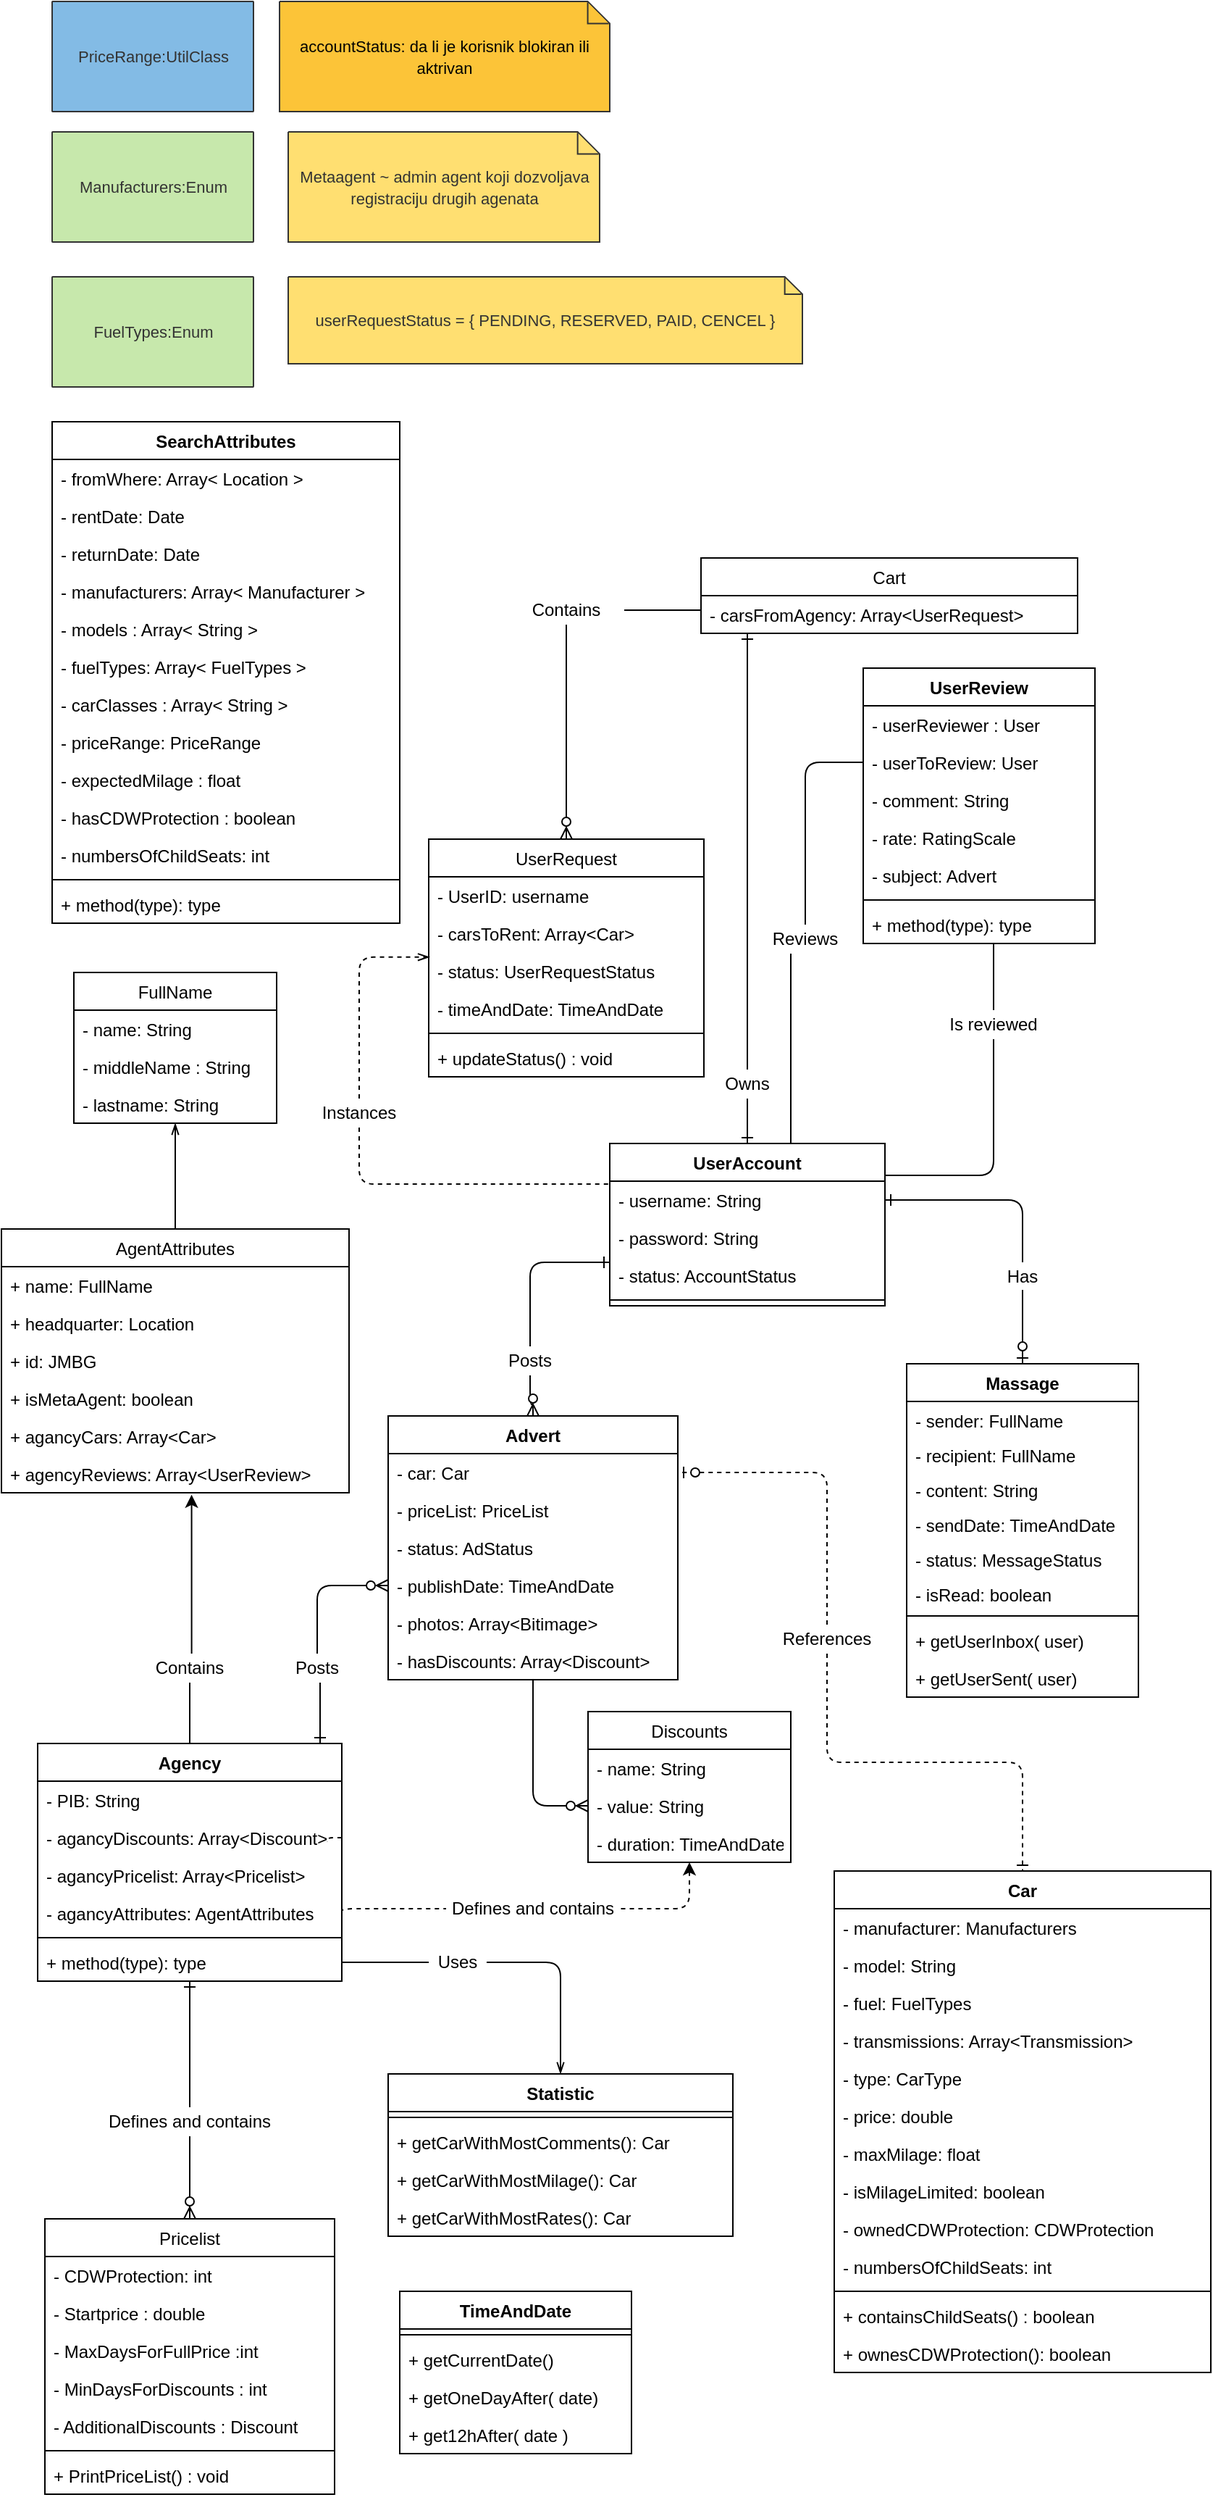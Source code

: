 <mxfile version="13.1.1" type="github">
  <diagram name="Agent - monolith" id="Agent_-_monolith">
    <mxGraphModel dx="1483" dy="783" grid="1" gridSize="10" guides="1" tooltips="1" connect="1" arrows="1" fold="1" page="1" pageScale="1" pageWidth="827" pageHeight="1169" math="0" shadow="0">
      <root>
        <mxCell id="0" />
        <mxCell id="1" parent="0" />
        <mxCell id="hZ7H1HI3UuH6J-5RxqU9-328" style="edgeStyle=orthogonalEdgeStyle;orthogonalLoop=1;jettySize=auto;html=1;endArrow=none;endFill=0;rounded=1;startArrow=ERzeroToMany;startFill=1;" edge="1" parent="1" source="hZ7H1HI3UuH6J-5RxqU9-256" target="hZ7H1HI3UuH6J-5RxqU9-343">
          <mxGeometry relative="1" as="geometry">
            <mxPoint x="970" y="947" as="targetPoint" />
          </mxGeometry>
        </mxCell>
        <mxCell id="hZ7H1HI3UuH6J-5RxqU9-336" style="edgeStyle=orthogonalEdgeStyle;rounded=1;orthogonalLoop=1;jettySize=auto;html=1;startArrow=none;startFill=0;endArrow=ERone;endFill=0;exitX=0.5;exitY=0;exitDx=0;exitDy=0;" edge="1" parent="1" source="hZ7H1HI3UuH6J-5RxqU9-345" target="hZ7H1HI3UuH6J-5RxqU9-275">
          <mxGeometry relative="1" as="geometry">
            <Array as="points">
              <mxPoint x="880" y="810" />
              <mxPoint x="880" y="810" />
            </Array>
          </mxGeometry>
        </mxCell>
        <mxCell id="hZ7H1HI3UuH6J-5RxqU9-256" value="UserRequest" style="swimlane;fontStyle=0;childLayout=stackLayout;horizontal=1;startSize=26;fillColor=none;horizontalStack=0;resizeParent=1;resizeParentMax=0;resizeLast=0;collapsible=1;marginBottom=0;" vertex="1" parent="1">
          <mxGeometry x="660" y="858" width="190" height="164" as="geometry" />
        </mxCell>
        <mxCell id="hZ7H1HI3UuH6J-5RxqU9-257" value="- UserID: username" style="text;strokeColor=none;fillColor=none;align=left;verticalAlign=top;spacingLeft=4;spacingRight=4;overflow=hidden;rotatable=0;points=[[0,0.5],[1,0.5]];portConstraint=eastwest;" vertex="1" parent="hZ7H1HI3UuH6J-5RxqU9-256">
          <mxGeometry y="26" width="190" height="26" as="geometry" />
        </mxCell>
        <mxCell id="hZ7H1HI3UuH6J-5RxqU9-258" value="- carsToRent: Array&lt;Car&gt;" style="text;strokeColor=none;fillColor=none;align=left;verticalAlign=top;spacingLeft=4;spacingRight=4;overflow=hidden;rotatable=0;points=[[0,0.5],[1,0.5]];portConstraint=eastwest;" vertex="1" parent="hZ7H1HI3UuH6J-5RxqU9-256">
          <mxGeometry y="52" width="190" height="26" as="geometry" />
        </mxCell>
        <mxCell id="hZ7H1HI3UuH6J-5RxqU9-259" value="- status: UserRequestStatus" style="text;strokeColor=none;fillColor=none;align=left;verticalAlign=top;spacingLeft=4;spacingRight=4;overflow=hidden;rotatable=0;points=[[0,0.5],[1,0.5]];portConstraint=eastwest;" vertex="1" parent="hZ7H1HI3UuH6J-5RxqU9-256">
          <mxGeometry y="78" width="190" height="26" as="geometry" />
        </mxCell>
        <mxCell id="hZ7H1HI3UuH6J-5RxqU9-262" value="- timeAndDate: TimeAndDate" style="text;strokeColor=none;fillColor=none;align=left;verticalAlign=top;spacingLeft=4;spacingRight=4;overflow=hidden;rotatable=0;points=[[0,0.5],[1,0.5]];portConstraint=eastwest;" vertex="1" parent="hZ7H1HI3UuH6J-5RxqU9-256">
          <mxGeometry y="104" width="190" height="26" as="geometry" />
        </mxCell>
        <mxCell id="hZ7H1HI3UuH6J-5RxqU9-261" value="" style="line;strokeWidth=1;fillColor=none;align=left;verticalAlign=middle;spacingTop=-1;spacingLeft=3;spacingRight=3;rotatable=0;labelPosition=right;points=[];portConstraint=eastwest;" vertex="1" parent="hZ7H1HI3UuH6J-5RxqU9-256">
          <mxGeometry y="130" width="190" height="8" as="geometry" />
        </mxCell>
        <mxCell id="hZ7H1HI3UuH6J-5RxqU9-263" value="+ updateStatus() : void" style="text;strokeColor=none;fillColor=none;align=left;verticalAlign=top;spacingLeft=4;spacingRight=4;overflow=hidden;rotatable=0;points=[[0,0.5],[1,0.5]];portConstraint=eastwest;" vertex="1" parent="hZ7H1HI3UuH6J-5RxqU9-256">
          <mxGeometry y="138" width="190" height="26" as="geometry" />
        </mxCell>
        <mxCell id="hZ7H1HI3UuH6J-5RxqU9-348" style="edgeStyle=orthogonalEdgeStyle;rounded=1;orthogonalLoop=1;jettySize=auto;html=1;startArrow=none;startFill=0;endArrow=ERone;endFill=0;exitX=0.5;exitY=0;exitDx=0;exitDy=0;" edge="1" parent="1" source="hZ7H1HI3UuH6J-5RxqU9-347" target="hZ7H1HI3UuH6J-5RxqU9-250">
          <mxGeometry relative="1" as="geometry">
            <Array as="points">
              <mxPoint x="730" y="1150" />
            </Array>
          </mxGeometry>
        </mxCell>
        <mxCell id="hZ7H1HI3UuH6J-5RxqU9-274" value="Cart" style="swimlane;fontStyle=0;childLayout=stackLayout;horizontal=1;startSize=26;fillColor=none;horizontalStack=0;resizeParent=1;resizeParentMax=0;resizeLast=0;collapsible=1;marginBottom=0;" vertex="1" parent="1">
          <mxGeometry x="848" y="664" width="260" height="52" as="geometry" />
        </mxCell>
        <mxCell id="hZ7H1HI3UuH6J-5RxqU9-275" value="- carsFromAgency: Array&lt;UserRequest&gt;" style="text;strokeColor=none;fillColor=none;align=left;verticalAlign=top;spacingLeft=4;spacingRight=4;overflow=hidden;rotatable=0;points=[[0,0.5],[1,0.5]];portConstraint=eastwest;" vertex="1" parent="hZ7H1HI3UuH6J-5RxqU9-274">
          <mxGeometry y="26" width="260" height="26" as="geometry" />
        </mxCell>
        <mxCell id="hZ7H1HI3UuH6J-5RxqU9-320" value="UserReview" style="swimlane;fontStyle=1;align=center;verticalAlign=top;childLayout=stackLayout;horizontal=1;startSize=26;horizontalStack=0;resizeParent=1;resizeParentMax=0;resizeLast=0;collapsible=1;marginBottom=0;" vertex="1" parent="1">
          <mxGeometry x="960" y="740" width="160" height="190" as="geometry" />
        </mxCell>
        <mxCell id="hZ7H1HI3UuH6J-5RxqU9-321" value="- userReviewer : User" style="text;strokeColor=none;fillColor=none;align=left;verticalAlign=top;spacingLeft=4;spacingRight=4;overflow=hidden;rotatable=0;points=[[0,0.5],[1,0.5]];portConstraint=eastwest;" vertex="1" parent="hZ7H1HI3UuH6J-5RxqU9-320">
          <mxGeometry y="26" width="160" height="26" as="geometry" />
        </mxCell>
        <mxCell id="hZ7H1HI3UuH6J-5RxqU9-427" value="- userToReview: User" style="text;strokeColor=none;fillColor=none;align=left;verticalAlign=top;spacingLeft=4;spacingRight=4;overflow=hidden;rotatable=0;points=[[0,0.5],[1,0.5]];portConstraint=eastwest;" vertex="1" parent="hZ7H1HI3UuH6J-5RxqU9-320">
          <mxGeometry y="52" width="160" height="26" as="geometry" />
        </mxCell>
        <mxCell id="hZ7H1HI3UuH6J-5RxqU9-428" value="- comment: String" style="text;strokeColor=none;fillColor=none;align=left;verticalAlign=top;spacingLeft=4;spacingRight=4;overflow=hidden;rotatable=0;points=[[0,0.5],[1,0.5]];portConstraint=eastwest;" vertex="1" parent="hZ7H1HI3UuH6J-5RxqU9-320">
          <mxGeometry y="78" width="160" height="26" as="geometry" />
        </mxCell>
        <mxCell id="hZ7H1HI3UuH6J-5RxqU9-429" value="- rate: RatingScale" style="text;strokeColor=none;fillColor=none;align=left;verticalAlign=top;spacingLeft=4;spacingRight=4;overflow=hidden;rotatable=0;points=[[0,0.5],[1,0.5]];portConstraint=eastwest;" vertex="1" parent="hZ7H1HI3UuH6J-5RxqU9-320">
          <mxGeometry y="104" width="160" height="26" as="geometry" />
        </mxCell>
        <mxCell id="hZ7H1HI3UuH6J-5RxqU9-431" value="- subject: Advert" style="text;strokeColor=none;fillColor=none;align=left;verticalAlign=top;spacingLeft=4;spacingRight=4;overflow=hidden;rotatable=0;points=[[0,0.5],[1,0.5]];portConstraint=eastwest;" vertex="1" parent="hZ7H1HI3UuH6J-5RxqU9-320">
          <mxGeometry y="130" width="160" height="26" as="geometry" />
        </mxCell>
        <mxCell id="hZ7H1HI3UuH6J-5RxqU9-322" value="" style="line;strokeWidth=1;fillColor=none;align=left;verticalAlign=middle;spacingTop=-1;spacingLeft=3;spacingRight=3;rotatable=0;labelPosition=right;points=[];portConstraint=eastwest;" vertex="1" parent="hZ7H1HI3UuH6J-5RxqU9-320">
          <mxGeometry y="156" width="160" height="8" as="geometry" />
        </mxCell>
        <mxCell id="hZ7H1HI3UuH6J-5RxqU9-323" value="+ method(type): type" style="text;strokeColor=none;fillColor=none;align=left;verticalAlign=top;spacingLeft=4;spacingRight=4;overflow=hidden;rotatable=0;points=[[0,0.5],[1,0.5]];portConstraint=eastwest;" vertex="1" parent="hZ7H1HI3UuH6J-5RxqU9-320">
          <mxGeometry y="164" width="160" height="26" as="geometry" />
        </mxCell>
        <mxCell id="hZ7H1HI3UuH6J-5RxqU9-300" value="SearchAttributes" style="swimlane;fontStyle=1;align=center;verticalAlign=top;childLayout=stackLayout;horizontal=1;startSize=26;horizontalStack=0;resizeParent=1;resizeParentMax=0;resizeLast=0;collapsible=1;marginBottom=0;" vertex="1" parent="1">
          <mxGeometry x="400" y="570" width="240" height="346" as="geometry" />
        </mxCell>
        <mxCell id="hZ7H1HI3UuH6J-5RxqU9-301" value="- fromWhere: Array&lt; Location &gt; " style="text;strokeColor=none;fillColor=none;align=left;verticalAlign=top;spacingLeft=4;spacingRight=4;overflow=hidden;rotatable=0;points=[[0,0.5],[1,0.5]];portConstraint=eastwest;" vertex="1" parent="hZ7H1HI3UuH6J-5RxqU9-300">
          <mxGeometry y="26" width="240" height="26" as="geometry" />
        </mxCell>
        <mxCell id="hZ7H1HI3UuH6J-5RxqU9-310" value="- rentDate: Date" style="text;strokeColor=none;fillColor=none;align=left;verticalAlign=top;spacingLeft=4;spacingRight=4;overflow=hidden;rotatable=0;points=[[0,0.5],[1,0.5]];portConstraint=eastwest;" vertex="1" parent="hZ7H1HI3UuH6J-5RxqU9-300">
          <mxGeometry y="52" width="240" height="26" as="geometry" />
        </mxCell>
        <mxCell id="hZ7H1HI3UuH6J-5RxqU9-311" value="- returnDate: Date" style="text;strokeColor=none;fillColor=none;align=left;verticalAlign=top;spacingLeft=4;spacingRight=4;overflow=hidden;rotatable=0;points=[[0,0.5],[1,0.5]];portConstraint=eastwest;" vertex="1" parent="hZ7H1HI3UuH6J-5RxqU9-300">
          <mxGeometry y="78" width="240" height="26" as="geometry" />
        </mxCell>
        <mxCell id="hZ7H1HI3UuH6J-5RxqU9-313" value="- manufacturers: Array&lt; Manufacturer &gt;" style="text;strokeColor=none;fillColor=none;align=left;verticalAlign=top;spacingLeft=4;spacingRight=4;overflow=hidden;rotatable=0;points=[[0,0.5],[1,0.5]];portConstraint=eastwest;" vertex="1" parent="hZ7H1HI3UuH6J-5RxqU9-300">
          <mxGeometry y="104" width="240" height="26" as="geometry" />
        </mxCell>
        <mxCell id="hZ7H1HI3UuH6J-5RxqU9-314" value="- models : Array&lt; String &gt;" style="text;strokeColor=none;fillColor=none;align=left;verticalAlign=top;spacingLeft=4;spacingRight=4;overflow=hidden;rotatable=0;points=[[0,0.5],[1,0.5]];portConstraint=eastwest;" vertex="1" parent="hZ7H1HI3UuH6J-5RxqU9-300">
          <mxGeometry y="130" width="240" height="26" as="geometry" />
        </mxCell>
        <mxCell id="hZ7H1HI3UuH6J-5RxqU9-312" value="- fuelTypes: Array&lt; FuelTypes &gt;" style="text;strokeColor=none;fillColor=none;align=left;verticalAlign=top;spacingLeft=4;spacingRight=4;overflow=hidden;rotatable=0;points=[[0,0.5],[1,0.5]];portConstraint=eastwest;" vertex="1" parent="hZ7H1HI3UuH6J-5RxqU9-300">
          <mxGeometry y="156" width="240" height="26" as="geometry" />
        </mxCell>
        <mxCell id="hZ7H1HI3UuH6J-5RxqU9-315" value="- carClasses : Array&lt; String &gt;" style="text;strokeColor=none;fillColor=none;align=left;verticalAlign=top;spacingLeft=4;spacingRight=4;overflow=hidden;rotatable=0;points=[[0,0.5],[1,0.5]];portConstraint=eastwest;" vertex="1" parent="hZ7H1HI3UuH6J-5RxqU9-300">
          <mxGeometry y="182" width="240" height="26" as="geometry" />
        </mxCell>
        <mxCell id="hZ7H1HI3UuH6J-5RxqU9-316" value="- priceRange: PriceRange" style="text;strokeColor=none;fillColor=none;align=left;verticalAlign=top;spacingLeft=4;spacingRight=4;overflow=hidden;rotatable=0;points=[[0,0.5],[1,0.5]];portConstraint=eastwest;" vertex="1" parent="hZ7H1HI3UuH6J-5RxqU9-300">
          <mxGeometry y="208" width="240" height="26" as="geometry" />
        </mxCell>
        <mxCell id="hZ7H1HI3UuH6J-5RxqU9-317" value="- expectedMilage : float&#xa;" style="text;strokeColor=none;fillColor=none;align=left;verticalAlign=top;spacingLeft=4;spacingRight=4;overflow=hidden;rotatable=0;points=[[0,0.5],[1,0.5]];portConstraint=eastwest;" vertex="1" parent="hZ7H1HI3UuH6J-5RxqU9-300">
          <mxGeometry y="234" width="240" height="26" as="geometry" />
        </mxCell>
        <mxCell id="hZ7H1HI3UuH6J-5RxqU9-318" value="- hasCDWProtection : boolean" style="text;strokeColor=none;fillColor=none;align=left;verticalAlign=top;spacingLeft=4;spacingRight=4;overflow=hidden;rotatable=0;points=[[0,0.5],[1,0.5]];portConstraint=eastwest;" vertex="1" parent="hZ7H1HI3UuH6J-5RxqU9-300">
          <mxGeometry y="260" width="240" height="26" as="geometry" />
        </mxCell>
        <mxCell id="hZ7H1HI3UuH6J-5RxqU9-319" value="- numbersOfChildSeats: int" style="text;strokeColor=none;fillColor=none;align=left;verticalAlign=top;spacingLeft=4;spacingRight=4;overflow=hidden;rotatable=0;points=[[0,0.5],[1,0.5]];portConstraint=eastwest;" vertex="1" parent="hZ7H1HI3UuH6J-5RxqU9-300">
          <mxGeometry y="286" width="240" height="26" as="geometry" />
        </mxCell>
        <mxCell id="hZ7H1HI3UuH6J-5RxqU9-302" value="" style="line;strokeWidth=1;fillColor=none;align=left;verticalAlign=middle;spacingTop=-1;spacingLeft=3;spacingRight=3;rotatable=0;labelPosition=right;points=[];portConstraint=eastwest;" vertex="1" parent="hZ7H1HI3UuH6J-5RxqU9-300">
          <mxGeometry y="312" width="240" height="8" as="geometry" />
        </mxCell>
        <mxCell id="hZ7H1HI3UuH6J-5RxqU9-303" value="+ method(type): type" style="text;strokeColor=none;fillColor=none;align=left;verticalAlign=top;spacingLeft=4;spacingRight=4;overflow=hidden;rotatable=0;points=[[0,0.5],[1,0.5]];portConstraint=eastwest;" vertex="1" parent="hZ7H1HI3UuH6J-5RxqU9-300">
          <mxGeometry y="320" width="240" height="26" as="geometry" />
        </mxCell>
        <mxCell id="hZ7H1HI3UuH6J-5RxqU9-210" value="Agency" style="swimlane;fontStyle=1;align=center;verticalAlign=top;childLayout=stackLayout;horizontal=1;startSize=26;horizontalStack=0;resizeParent=1;resizeParentMax=0;resizeLast=0;collapsible=1;marginBottom=0;" vertex="1" parent="1">
          <mxGeometry x="390" y="1482" width="210" height="164" as="geometry" />
        </mxCell>
        <mxCell id="hZ7H1HI3UuH6J-5RxqU9-211" value="- PIB: String" style="text;strokeColor=none;fillColor=none;align=left;verticalAlign=top;spacingLeft=4;spacingRight=4;overflow=hidden;rotatable=0;points=[[0,0.5],[1,0.5]];portConstraint=eastwest;" vertex="1" parent="hZ7H1HI3UuH6J-5RxqU9-210">
          <mxGeometry y="26" width="210" height="26" as="geometry" />
        </mxCell>
        <mxCell id="hZ7H1HI3UuH6J-5RxqU9-225" value="- agancyDiscounts: Array&lt;Discount&gt;" style="text;strokeColor=none;fillColor=none;align=left;verticalAlign=top;spacingLeft=4;spacingRight=4;overflow=hidden;rotatable=0;points=[[0,0.5],[1,0.5]];portConstraint=eastwest;" vertex="1" parent="hZ7H1HI3UuH6J-5RxqU9-210">
          <mxGeometry y="52" width="210" height="26" as="geometry" />
        </mxCell>
        <mxCell id="hZ7H1HI3UuH6J-5RxqU9-227" value="- agancyPricelist: Array&lt;Pricelist&gt;" style="text;strokeColor=none;fillColor=none;align=left;verticalAlign=top;spacingLeft=4;spacingRight=4;overflow=hidden;rotatable=0;points=[[0,0.5],[1,0.5]];portConstraint=eastwest;" vertex="1" parent="hZ7H1HI3UuH6J-5RxqU9-210">
          <mxGeometry y="78" width="210" height="26" as="geometry" />
        </mxCell>
        <mxCell id="hZ7H1HI3UuH6J-5RxqU9-229" value="- agancyAttributes: AgentAttributes" style="text;strokeColor=none;fillColor=none;align=left;verticalAlign=top;spacingLeft=4;spacingRight=4;overflow=hidden;rotatable=0;points=[[0,0.5],[1,0.5]];portConstraint=eastwest;" vertex="1" parent="hZ7H1HI3UuH6J-5RxqU9-210">
          <mxGeometry y="104" width="210" height="26" as="geometry" />
        </mxCell>
        <mxCell id="hZ7H1HI3UuH6J-5RxqU9-212" value="" style="line;strokeWidth=1;fillColor=none;align=left;verticalAlign=middle;spacingTop=-1;spacingLeft=3;spacingRight=3;rotatable=0;labelPosition=right;points=[];portConstraint=eastwest;" vertex="1" parent="hZ7H1HI3UuH6J-5RxqU9-210">
          <mxGeometry y="130" width="210" height="8" as="geometry" />
        </mxCell>
        <mxCell id="hZ7H1HI3UuH6J-5RxqU9-213" value="+ method(type): type" style="text;strokeColor=none;fillColor=none;align=left;verticalAlign=top;spacingLeft=4;spacingRight=4;overflow=hidden;rotatable=0;points=[[0,0.5],[1,0.5]];portConstraint=eastwest;" vertex="1" parent="hZ7H1HI3UuH6J-5RxqU9-210">
          <mxGeometry y="138" width="210" height="26" as="geometry" />
        </mxCell>
        <mxCell id="hZ7H1HI3UuH6J-5RxqU9-375" style="edgeStyle=orthogonalEdgeStyle;rounded=1;orthogonalLoop=1;jettySize=auto;html=1;exitX=1;exitY=0.5;exitDx=0;exitDy=0;entryX=0.952;entryY=0.615;entryDx=0;entryDy=0;entryPerimeter=0;dashed=1;startArrow=none;startFill=0;endArrow=none;endFill=0;" edge="1" parent="hZ7H1HI3UuH6J-5RxqU9-210" source="hZ7H1HI3UuH6J-5RxqU9-225" target="hZ7H1HI3UuH6J-5RxqU9-225">
          <mxGeometry relative="1" as="geometry" />
        </mxCell>
        <mxCell id="hZ7H1HI3UuH6J-5RxqU9-402" style="edgeStyle=orthogonalEdgeStyle;rounded=1;orthogonalLoop=1;jettySize=auto;html=1;startArrow=openThin;startFill=0;endArrow=none;endFill=0;" edge="1" parent="1" source="hZ7H1HI3UuH6J-5RxqU9-240" target="hZ7H1HI3UuH6J-5RxqU9-147">
          <mxGeometry relative="1" as="geometry" />
        </mxCell>
        <mxCell id="hZ7H1HI3UuH6J-5RxqU9-240" value="FullName" style="swimlane;fontStyle=0;childLayout=stackLayout;horizontal=1;startSize=26;fillColor=none;horizontalStack=0;resizeParent=1;resizeParentMax=0;resizeLast=0;collapsible=1;marginBottom=0;" vertex="1" parent="1">
          <mxGeometry x="415" y="950" width="140" height="104" as="geometry" />
        </mxCell>
        <mxCell id="hZ7H1HI3UuH6J-5RxqU9-241" value="- name: String" style="text;strokeColor=none;fillColor=none;align=left;verticalAlign=top;spacingLeft=4;spacingRight=4;overflow=hidden;rotatable=0;points=[[0,0.5],[1,0.5]];portConstraint=eastwest;" vertex="1" parent="hZ7H1HI3UuH6J-5RxqU9-240">
          <mxGeometry y="26" width="140" height="26" as="geometry" />
        </mxCell>
        <mxCell id="hZ7H1HI3UuH6J-5RxqU9-242" value="- middleName : String" style="text;strokeColor=none;fillColor=none;align=left;verticalAlign=top;spacingLeft=4;spacingRight=4;overflow=hidden;rotatable=0;points=[[0,0.5],[1,0.5]];portConstraint=eastwest;" vertex="1" parent="hZ7H1HI3UuH6J-5RxqU9-240">
          <mxGeometry y="52" width="140" height="26" as="geometry" />
        </mxCell>
        <mxCell id="hZ7H1HI3UuH6J-5RxqU9-243" value="- lastname: String" style="text;strokeColor=none;fillColor=none;align=left;verticalAlign=top;spacingLeft=4;spacingRight=4;overflow=hidden;rotatable=0;points=[[0,0.5],[1,0.5]];portConstraint=eastwest;" vertex="1" parent="hZ7H1HI3UuH6J-5RxqU9-240">
          <mxGeometry y="78" width="140" height="26" as="geometry" />
        </mxCell>
        <mxCell id="hZ7H1HI3UuH6J-5RxqU9-184" value="Advert" style="swimlane;fontStyle=1;align=center;verticalAlign=top;childLayout=stackLayout;horizontal=1;startSize=26;horizontalStack=0;resizeParent=1;resizeParentMax=0;resizeLast=0;collapsible=1;marginBottom=0;" vertex="1" parent="1">
          <mxGeometry x="632" y="1256" width="200" height="182" as="geometry" />
        </mxCell>
        <mxCell id="hZ7H1HI3UuH6J-5RxqU9-185" value="- car: Car" style="text;strokeColor=none;fillColor=none;align=left;verticalAlign=top;spacingLeft=4;spacingRight=4;overflow=hidden;rotatable=0;points=[[0,0.5],[1,0.5]];portConstraint=eastwest;" vertex="1" parent="hZ7H1HI3UuH6J-5RxqU9-184">
          <mxGeometry y="26" width="200" height="26" as="geometry" />
        </mxCell>
        <mxCell id="hZ7H1HI3UuH6J-5RxqU9-195" value="- priceList: PriceList&#xa;" style="text;strokeColor=none;fillColor=none;align=left;verticalAlign=top;spacingLeft=4;spacingRight=4;overflow=hidden;rotatable=0;points=[[0,0.5],[1,0.5]];portConstraint=eastwest;" vertex="1" parent="hZ7H1HI3UuH6J-5RxqU9-184">
          <mxGeometry y="52" width="200" height="26" as="geometry" />
        </mxCell>
        <mxCell id="hZ7H1HI3UuH6J-5RxqU9-196" value="- status: AdStatus" style="text;strokeColor=none;fillColor=none;align=left;verticalAlign=top;spacingLeft=4;spacingRight=4;overflow=hidden;rotatable=0;points=[[0,0.5],[1,0.5]];portConstraint=eastwest;" vertex="1" parent="hZ7H1HI3UuH6J-5RxqU9-184">
          <mxGeometry y="78" width="200" height="26" as="geometry" />
        </mxCell>
        <mxCell id="hZ7H1HI3UuH6J-5RxqU9-197" value="- publishDate: TimeAndDate" style="text;strokeColor=none;fillColor=none;align=left;verticalAlign=top;spacingLeft=4;spacingRight=4;overflow=hidden;rotatable=0;points=[[0,0.5],[1,0.5]];portConstraint=eastwest;" vertex="1" parent="hZ7H1HI3UuH6J-5RxqU9-184">
          <mxGeometry y="104" width="200" height="26" as="geometry" />
        </mxCell>
        <mxCell id="hZ7H1HI3UuH6J-5RxqU9-199" value="- photos: Array&lt;Bitimage&gt;&#xa;" style="text;strokeColor=none;fillColor=none;align=left;verticalAlign=top;spacingLeft=4;spacingRight=4;overflow=hidden;rotatable=0;points=[[0,0.5],[1,0.5]];portConstraint=eastwest;" vertex="1" parent="hZ7H1HI3UuH6J-5RxqU9-184">
          <mxGeometry y="130" width="200" height="26" as="geometry" />
        </mxCell>
        <mxCell id="hZ7H1HI3UuH6J-5RxqU9-407" value="- hasDiscounts: Array&lt;Discount&gt;" style="text;strokeColor=none;fillColor=none;align=left;verticalAlign=top;spacingLeft=4;spacingRight=4;overflow=hidden;rotatable=0;points=[[0,0.5],[1,0.5]];portConstraint=eastwest;" vertex="1" parent="hZ7H1HI3UuH6J-5RxqU9-184">
          <mxGeometry y="156" width="200" height="26" as="geometry" />
        </mxCell>
        <mxCell id="hZ7H1HI3UuH6J-5RxqU9-147" value="AgentAttributes" style="swimlane;fontStyle=0;childLayout=stackLayout;horizontal=1;startSize=26;fillColor=none;horizontalStack=0;resizeParent=1;resizeParentMax=0;resizeLast=0;collapsible=1;marginBottom=0;" vertex="1" parent="1">
          <mxGeometry x="365" y="1127" width="240" height="182" as="geometry">
            <mxRectangle x="90" y="1323" width="110" height="26" as="alternateBounds" />
          </mxGeometry>
        </mxCell>
        <mxCell id="hZ7H1HI3UuH6J-5RxqU9-148" value="+ name: FullName" style="text;strokeColor=none;fillColor=none;align=left;verticalAlign=top;spacingLeft=4;spacingRight=4;overflow=hidden;rotatable=0;points=[[0,0.5],[1,0.5]];portConstraint=eastwest;" vertex="1" parent="hZ7H1HI3UuH6J-5RxqU9-147">
          <mxGeometry y="26" width="240" height="26" as="geometry" />
        </mxCell>
        <mxCell id="hZ7H1HI3UuH6J-5RxqU9-150" value="+ headquarter: Location&#xa;" style="text;strokeColor=none;fillColor=none;align=left;verticalAlign=top;spacingLeft=4;spacingRight=4;overflow=hidden;rotatable=0;points=[[0,0.5],[1,0.5]];portConstraint=eastwest;" vertex="1" parent="hZ7H1HI3UuH6J-5RxqU9-147">
          <mxGeometry y="52" width="240" height="26" as="geometry" />
        </mxCell>
        <mxCell id="hZ7H1HI3UuH6J-5RxqU9-169" value="+ id: JMBG" style="text;strokeColor=none;fillColor=none;align=left;verticalAlign=top;spacingLeft=4;spacingRight=4;overflow=hidden;rotatable=0;points=[[0,0.5],[1,0.5]];portConstraint=eastwest;" vertex="1" parent="hZ7H1HI3UuH6J-5RxqU9-147">
          <mxGeometry y="78" width="240" height="26" as="geometry" />
        </mxCell>
        <mxCell id="hZ7H1HI3UuH6J-5RxqU9-170" value="+ isMetaAgent: boolean&#xa;" style="text;strokeColor=none;fillColor=none;align=left;verticalAlign=top;spacingLeft=4;spacingRight=4;overflow=hidden;rotatable=0;points=[[0,0.5],[1,0.5]];portConstraint=eastwest;" vertex="1" parent="hZ7H1HI3UuH6J-5RxqU9-147">
          <mxGeometry y="104" width="240" height="26" as="geometry" />
        </mxCell>
        <mxCell id="hZ7H1HI3UuH6J-5RxqU9-171" value="+ agancyCars: Array&lt;Car&gt;" style="text;strokeColor=none;fillColor=none;align=left;verticalAlign=top;spacingLeft=4;spacingRight=4;overflow=hidden;rotatable=0;points=[[0,0.5],[1,0.5]];portConstraint=eastwest;" vertex="1" parent="hZ7H1HI3UuH6J-5RxqU9-147">
          <mxGeometry y="130" width="240" height="26" as="geometry" />
        </mxCell>
        <mxCell id="hZ7H1HI3UuH6J-5RxqU9-172" value="+ agencyReviews: Array&lt;UserReview&gt;" style="text;strokeColor=none;fillColor=none;align=left;verticalAlign=top;spacingLeft=4;spacingRight=4;overflow=hidden;rotatable=0;points=[[0,0.5],[1,0.5]];portConstraint=eastwest;" vertex="1" parent="hZ7H1HI3UuH6J-5RxqU9-147">
          <mxGeometry y="156" width="240" height="26" as="geometry" />
        </mxCell>
        <mxCell id="64" style="vsdxID=46;fillColor=none;gradientColor=none;strokeColor=none;spacingTop=-3;spacingBottom=-3;spacingLeft=-3;spacingRight=-3;labelBackgroundColor=none;rounded=0;html=1;whiteSpace=wrap;" parent="1" vertex="1">
          <mxGeometry x="557" y="280" width="228" height="76" as="geometry" />
        </mxCell>
        <mxCell id="65" style="vsdxID=47;fillColor=#fcc438;gradientColor=none;shape=stencil(nZBLDoMwDERP422Vxquu+dwDiUAsQoJC+uH2JLKqhooFsJux38xiAItZN5MCKebg3aDe1AYNWIKUZLXyFKICrACLznnVe/e0LfupSWRSo3ulhg/nREpIseSuZtCQzcAH3hCPwnex7T3Dfv0ufBndgFH89ujIGJ4z///vF0+8PVYr);strokeColor=#333333;spacingTop=-3;spacingBottom=-3;spacingLeft=-3;spacingRight=-3;labelBackgroundColor=none;rounded=0;html=1;whiteSpace=wrap;" parent="64" vertex="1">
          <mxGeometry width="228" height="76" as="geometry" />
        </mxCell>
        <mxCell id="66" style="vsdxID=48;fillColor=#fcc438;gradientColor=none;shape=stencil(lZAxDoMwDEVP4zWK7KFlpnAPJEJjERIU0hZuTyIPRR0idfv+frb8DdRudlgNoN5SDLP58Jgs0AMQ2VsTOWUF1AG1U4jmGcPLj1KvQyGLWsK7bNhlriFFVKZQH+JodRejF96xr/KoK3Sjblih/70li2+QiZ2TP1z7v8GzJU+j7gQ=);strokeColor=#333333;spacingTop=-3;spacingBottom=-3;spacingLeft=-3;spacingRight=-3;labelBackgroundColor=none;rounded=0;html=1;whiteSpace=wrap;" parent="64" vertex="1">
          <mxGeometry width="228" height="76" as="geometry" />
        </mxCell>
        <mxCell id="67" value="&lt;p style=&quot;align:center;margin-left:0;margin-right:0;margin-top:0px;margin-bottom:0px;text-indent:0;valign:middle;direction:ltr;&quot;&gt;&lt;font style=&quot;font-size:11px;font-family:Arial;color:#000000;direction:ltr;letter-spacing:0px;line-height:100%;opacity:1&quot;&gt;accountStatus: da li je korisnik blokiran ili aktrivan&lt;br/&gt;&lt;/font&gt;&lt;/p&gt;" style="text;vsdxID=46;fillColor=none;gradientColor=none;strokeColor=none;spacingTop=-3;spacingBottom=-3;spacingLeft=-3;spacingRight=-3;labelBackgroundColor=none;rounded=0;html=1;whiteSpace=wrap;verticalAlign=middle;align=center;;html=1;" parent="64" vertex="1">
          <mxGeometry x="3.17" y="2.98" width="222.25" height="69.85" as="geometry" />
        </mxCell>
        <mxCell id="82" style="vsdxID=60;fillColor=none;gradientColor=none;strokeColor=none;spacingTop=-3;spacingBottom=-3;spacingLeft=-3;spacingRight=-3;labelBackgroundColor=none;rounded=0;html=1;whiteSpace=wrap;" parent="1" vertex="1">
          <mxGeometry x="400" y="370" width="139" height="76" as="geometry" />
        </mxCell>
        <mxCell id="83" style="vsdxID=61;fillColor=#c7e8ac;gradientColor=none;shape=stencil(nZBLDsIwDERP4y1KYiEOUMoFOEFEDbEISZWG8jk9aQ1SQKy688y8kaUBbAZnewKjhpzimW7cZQe4BWM4OEqcywXYAjbHmOiU4jV0ontbSKNmhzrp6Ik2yqbDnp8knlqh3qwlkOYljtPH+zuX6FGrnYCeQwVqtRj96L/wYvQLLMe8iGzF3sugdf67YLFkfWxf);strokeColor=#333333;spacingTop=-3;spacingBottom=-3;spacingLeft=-3;spacingRight=-3;labelBackgroundColor=none;rounded=1;html=1;whiteSpace=wrap;" parent="82" vertex="1">
          <mxGeometry width="139" height="76" as="geometry" />
        </mxCell>
        <mxCell id="84" value="&lt;p style=&quot;align:center;margin-left:0;margin-right:0;margin-top:0px;margin-bottom:0px;text-indent:0;valign:middle;direction:ltr;&quot;&gt;&lt;font style=&quot;font-size:11px;font-family:Arial;color:#333333;direction:ltr;letter-spacing:0px;line-height:100%;opacity:1&quot;&gt;Manufacturers:Enum&lt;/font&gt;&lt;/p&gt;" style="text;vsdxID=60;fillColor=none;gradientColor=none;strokeColor=none;spacingTop=-3;spacingBottom=-3;spacingLeft=-3;spacingRight=-3;labelBackgroundColor=none;rounded=0;html=1;whiteSpace=wrap;verticalAlign=middle;align=center;;html=1;" parent="82" vertex="1">
          <mxGeometry x="5.08" y="4.24" width="129.54" height="66.68" as="geometry" />
        </mxCell>
        <mxCell id="85" style="vsdxID=62;fillColor=none;gradientColor=none;strokeColor=none;spacingTop=-3;spacingBottom=-3;spacingLeft=-3;spacingRight=-3;labelBackgroundColor=none;rounded=0;html=1;whiteSpace=wrap;" parent="1" vertex="1">
          <mxGeometry x="400" y="470" width="139" height="76" as="geometry" />
        </mxCell>
        <mxCell id="86" style="vsdxID=63;fillColor=#c7e8ac;gradientColor=none;shape=stencil(nZBLDsIwDERP4y1KYiEOUMoFOEFEDbEISZWG8jk9aQ1SQKy688y8kaUBbAZnewKjhpzimW7cZQe4BWM4OEqcywXYAjbHmOiU4jV0ontbSKNmhzrp6Ik2yqbDnp8knlqh3qwlkOYljtPH+zuX6FGrnYCeQwVqtRj96L/wYvQLLMe8iGzF3sugdf67YLFkfWxf);strokeColor=#333333;spacingTop=-3;spacingBottom=-3;spacingLeft=-3;spacingRight=-3;labelBackgroundColor=none;rounded=1;html=1;whiteSpace=wrap;" parent="85" vertex="1">
          <mxGeometry width="139" height="76" as="geometry" />
        </mxCell>
        <mxCell id="87" value="&lt;p style=&quot;align:center;margin-left:0;margin-right:0;margin-top:0px;margin-bottom:0px;text-indent:0;valign:middle;direction:ltr;&quot;&gt;&lt;font style=&quot;font-size:11px;font-family:Arial;color:#333333;direction:ltr;letter-spacing:0px;line-height:100%;opacity:1&quot;&gt;FuelTypes:Enum&lt;/font&gt;&lt;/p&gt;" style="text;vsdxID=62;fillColor=none;gradientColor=none;strokeColor=none;spacingTop=-3;spacingBottom=-3;spacingLeft=-3;spacingRight=-3;labelBackgroundColor=none;rounded=0;html=1;whiteSpace=wrap;verticalAlign=middle;align=center;;html=1;" parent="85" vertex="1">
          <mxGeometry x="5.08" y="4.24" width="129.54" height="66.68" as="geometry" />
        </mxCell>
        <mxCell id="88" style="vsdxID=64;fillColor=none;gradientColor=none;strokeColor=none;spacingTop=-3;spacingBottom=-3;spacingLeft=-3;spacingRight=-3;labelBackgroundColor=none;rounded=0;html=1;whiteSpace=wrap;" parent="1" vertex="1">
          <mxGeometry x="400" y="280" width="139" height="76" as="geometry" />
        </mxCell>
        <mxCell id="89" style="vsdxID=65;fillColor=#83bbe5;gradientColor=none;shape=stencil(nZBLDsIwDERP4y1KYiEOUMoFOEFEDbEISZWG8jk9aQ1SQKy688y8kaUBbAZnewKjhpzimW7cZQe4BWM4OEqcywXYAjbHmOiU4jV0ontbSKNmhzrp6Ik2yqbDnp8knlqh3qwlkOYljtPH+zuX6FGrnYCeQwVqtRj96L/wYvQLLMe8iGzF3sugdf67YLFkfWxf);strokeColor=#333333;spacingTop=-3;spacingBottom=-3;spacingLeft=-3;spacingRight=-3;labelBackgroundColor=none;rounded=1;html=1;whiteSpace=wrap;" parent="88" vertex="1">
          <mxGeometry width="139" height="76" as="geometry" />
        </mxCell>
        <mxCell id="90" value="&lt;p style=&quot;align:center;margin-left:0;margin-right:0;margin-top:0px;margin-bottom:0px;text-indent:0;valign:middle;direction:ltr;&quot;&gt;&lt;font style=&quot;font-size:11px;font-family:Arial;color:#333333;direction:ltr;letter-spacing:0px;line-height:100%;opacity:1&quot;&gt;PriceRange:UtilClass&lt;/font&gt;&lt;/p&gt;" style="text;vsdxID=64;fillColor=none;gradientColor=none;strokeColor=none;spacingTop=-3;spacingBottom=-3;spacingLeft=-3;spacingRight=-3;labelBackgroundColor=none;rounded=0;html=1;whiteSpace=wrap;verticalAlign=middle;align=center;;html=1;" parent="88" vertex="1">
          <mxGeometry x="5.08" y="4.24" width="129.54" height="66.68" as="geometry" />
        </mxCell>
        <mxCell id="100" style="vsdxID=73;fillColor=none;gradientColor=none;strokeColor=none;spacingTop=-3;spacingBottom=-3;spacingLeft=-3;spacingRight=-3;labelBackgroundColor=none;rounded=0;html=1;whiteSpace=wrap;" parent="1" vertex="1">
          <mxGeometry x="563" y="370" width="215" height="76" as="geometry" />
        </mxCell>
        <mxCell id="101" style="vsdxID=74;fillColor=#ffdf71;gradientColor=none;shape=stencil(UzV2Ls5ILEhVNTIoLinKz04tz0wpyVA1dlE1MsrMy0gtyiwBslSNXVWNndPyi1LTi/JL81Ig/IJEkEoQKze/DGRCBUSfAUiHkUElMs8NojAnMw9JoaWRnqUJsYoNDVDNJUUtjI9VMdlKURQCGYjwSMvMyYEEJ7I8evgBhSBhb+wKAA==);strokeColor=#333333;spacingTop=-3;spacingBottom=-3;spacingLeft=-3;spacingRight=-3;labelBackgroundColor=none;rounded=0;html=1;whiteSpace=wrap;" parent="100" vertex="1">
          <mxGeometry width="215" height="76" as="geometry" />
        </mxCell>
        <mxCell id="102" style="vsdxID=75;fillColor=#ffdf71;gradientColor=none;shape=stencil(UzV2Ls5ILEhVNTIoLinKz04tz0wpyVA1dlE1MsrMy0gtyiwBslSNXVWNndPyi1LTi/JL81Ig/IJEkEoQKze/DGRCBUSfpZGepQlIl5FBJUTEQM/CGCzgBlGfk5mHV72RAR7VlnrmhnhUk+oWIAPhkbTMnBxIOCDLo3scKAQJNGNXAA==);strokeColor=#333333;spacingTop=-3;spacingBottom=-3;spacingLeft=-3;spacingRight=-3;labelBackgroundColor=none;rounded=0;html=1;whiteSpace=wrap;" parent="100" vertex="1">
          <mxGeometry width="215" height="76" as="geometry" />
        </mxCell>
        <mxCell id="103" value="&lt;p style=&quot;align:center;margin-left:0;margin-right:0;margin-top:0px;margin-bottom:0px;text-indent:0;valign:middle;direction:ltr;&quot;&gt;&lt;font style=&quot;font-size:11px;font-family:Arial;color:#333333;direction:ltr;letter-spacing:0px;line-height:100%;opacity:1&quot;&gt;Metaagent ~ admin agent koji dozvoljava registraciju drugih agenata&lt;br/&gt;&lt;/font&gt;&lt;/p&gt;" style="text;vsdxID=73;fillColor=none;gradientColor=none;strokeColor=none;spacingTop=-3;spacingBottom=-3;spacingLeft=-3;spacingRight=-3;labelBackgroundColor=none;rounded=0;html=1;whiteSpace=wrap;verticalAlign=middle;align=center;;html=1;" parent="100" vertex="1">
          <mxGeometry x="3.17" y="2.98" width="209.55" height="69.85" as="geometry" />
        </mxCell>
        <mxCell id="113" style="vsdxID=84;fillColor=none;gradientColor=none;strokeColor=none;spacingTop=-3;spacingBottom=-3;spacingLeft=-3;spacingRight=-3;labelBackgroundColor=none;rounded=0;html=1;whiteSpace=wrap;" parent="1" vertex="1">
          <mxGeometry x="563" y="470" width="355" height="60" as="geometry" />
        </mxCell>
        <mxCell id="114" style="vsdxID=85;fillColor=#ffdf71;gradientColor=none;shape=stencil(UzV2Ls5ILEhVNTIoLinKz04tz0wpyVA1dlE1MsrMy0gtyiwBslSNXVWNndPyi1LTi/JL81Ig/IJEkEoQKze/DGRCBUSfAUiHkUElMs8NojAnMw9JoaWZnqk5sYoNDVDNJUUtjI9VMdlKURQCGYjwSMvMyYEEJ7I8evgBhSBhb+wKAA==);strokeColor=#333333;spacingTop=-3;spacingBottom=-3;spacingLeft=-3;spacingRight=-3;labelBackgroundColor=none;rounded=0;html=1;whiteSpace=wrap;" parent="113" vertex="1">
          <mxGeometry width="355" height="60" as="geometry" />
        </mxCell>
        <mxCell id="115" style="vsdxID=86;fillColor=#ffdf71;gradientColor=none;shape=stencil(UzV2Ls5ILEhVNTIoLinKz04tz0wpyVA1dlE1MsrMy0gtyiwBslSNXVWNndPyi1LTi/JL81Ig/IJEkEoQKze/DGRCBUSfpZmeqTlIl5FBJUTEUM/AGCzgBlGfk5mHV72RAR7VlnoWRnhUk+oWIAPhkbTMnBxIOCDLo3scKAQJNGNXAA==);strokeColor=#333333;spacingTop=-3;spacingBottom=-3;spacingLeft=-3;spacingRight=-3;labelBackgroundColor=none;rounded=0;html=1;whiteSpace=wrap;" parent="113" vertex="1">
          <mxGeometry width="355" height="60" as="geometry" />
        </mxCell>
        <mxCell id="116" value="&lt;p style=&quot;align:center;margin-left:0;margin-right:0;margin-top:0px;margin-bottom:0px;text-indent:0;valign:middle;direction:ltr;&quot;&gt;&lt;font style=&quot;font-size:11px;font-family:Arial;color:#333333;direction:ltr;letter-spacing:0px;line-height:100%;opacity:1&quot;&gt;userRequestStatus = { PENDING, RESERVED, PAID, CENCEL }&lt;br/&gt;&lt;/font&gt;&lt;/p&gt;" style="text;vsdxID=84;fillColor=none;gradientColor=none;strokeColor=none;spacingTop=-3;spacingBottom=-3;spacingLeft=-3;spacingRight=-3;labelBackgroundColor=none;rounded=0;html=1;whiteSpace=wrap;verticalAlign=middle;align=center;;html=1;" parent="113" vertex="1">
          <mxGeometry x="3.17" y="2.22" width="349.25" height="54.61" as="geometry" />
        </mxCell>
        <mxCell id="hZ7H1HI3UuH6J-5RxqU9-368" style="edgeStyle=orthogonalEdgeStyle;rounded=1;orthogonalLoop=1;jettySize=auto;html=1;startArrow=none;startFill=0;endArrow=ERone;endFill=0;exitX=0.5;exitY=0;exitDx=0;exitDy=0;" edge="1" parent="1" source="hZ7H1HI3UuH6J-5RxqU9-367" target="hZ7H1HI3UuH6J-5RxqU9-210">
          <mxGeometry relative="1" as="geometry" />
        </mxCell>
        <mxCell id="hZ7H1HI3UuH6J-5RxqU9-342" style="edgeStyle=orthogonalEdgeStyle;rounded=1;orthogonalLoop=1;jettySize=auto;html=1;entryX=0.003;entryY=0.13;entryDx=0;entryDy=0;entryPerimeter=0;dashed=1;startArrow=none;startFill=0;endArrow=openThin;endFill=0;" edge="1" parent="1" source="hZ7H1HI3UuH6J-5RxqU9-339" target="hZ7H1HI3UuH6J-5RxqU9-259">
          <mxGeometry relative="1" as="geometry" />
        </mxCell>
        <mxCell id="hZ7H1HI3UuH6J-5RxqU9-372" style="edgeStyle=orthogonalEdgeStyle;rounded=1;orthogonalLoop=1;jettySize=auto;html=1;entryX=0;entryY=0.25;entryDx=0;entryDy=0;startArrow=none;startFill=0;endArrow=none;endFill=0;dashed=1;" edge="1" parent="1" source="hZ7H1HI3UuH6J-5RxqU9-339" target="hZ7H1HI3UuH6J-5RxqU9-250">
          <mxGeometry relative="1" as="geometry">
            <Array as="points">
              <mxPoint x="612" y="1096" />
            </Array>
          </mxGeometry>
        </mxCell>
        <mxCell id="hZ7H1HI3UuH6J-5RxqU9-339" value="Instances" style="text;html=1;strokeColor=none;fillColor=none;align=center;verticalAlign=middle;whiteSpace=wrap;rounded=0;" vertex="1" parent="1">
          <mxGeometry x="592" y="1037" width="40" height="20" as="geometry" />
        </mxCell>
        <mxCell id="hZ7H1HI3UuH6J-5RxqU9-414" style="edgeStyle=orthogonalEdgeStyle;rounded=1;orthogonalLoop=1;jettySize=auto;html=1;startArrow=none;startFill=0;endArrow=none;endFill=0;" edge="1" parent="1" source="hZ7H1HI3UuH6J-5RxqU9-343" target="hZ7H1HI3UuH6J-5RxqU9-274">
          <mxGeometry relative="1" as="geometry">
            <Array as="points">
              <mxPoint x="830" y="700" />
              <mxPoint x="830" y="700" />
            </Array>
          </mxGeometry>
        </mxCell>
        <mxCell id="hZ7H1HI3UuH6J-5RxqU9-343" value="Contains" style="text;html=1;strokeColor=none;fillColor=none;align=center;verticalAlign=middle;whiteSpace=wrap;rounded=0;" vertex="1" parent="1">
          <mxGeometry x="715" y="690" width="80" height="20" as="geometry" />
        </mxCell>
        <mxCell id="hZ7H1HI3UuH6J-5RxqU9-346" style="edgeStyle=orthogonalEdgeStyle;rounded=1;orthogonalLoop=1;jettySize=auto;html=1;startArrow=none;startFill=0;endArrow=ERone;endFill=0;" edge="1" parent="1" source="hZ7H1HI3UuH6J-5RxqU9-345" target="hZ7H1HI3UuH6J-5RxqU9-250">
          <mxGeometry relative="1" as="geometry" />
        </mxCell>
        <mxCell id="hZ7H1HI3UuH6J-5RxqU9-345" value="Owns" style="text;html=1;strokeColor=none;fillColor=none;align=center;verticalAlign=middle;whiteSpace=wrap;rounded=0;" vertex="1" parent="1">
          <mxGeometry x="860" y="1017" width="40" height="20" as="geometry" />
        </mxCell>
        <mxCell id="hZ7H1HI3UuH6J-5RxqU9-412" style="edgeStyle=orthogonalEdgeStyle;rounded=1;orthogonalLoop=1;jettySize=auto;html=1;entryX=0;entryY=0.5;entryDx=0;entryDy=0;startArrow=none;startFill=0;endArrow=ERzeroToMany;endFill=1;" edge="1" parent="1" source="hZ7H1HI3UuH6J-5RxqU9-184" target="hZ7H1HI3UuH6J-5RxqU9-233">
          <mxGeometry relative="1" as="geometry" />
        </mxCell>
        <mxCell id="hZ7H1HI3UuH6J-5RxqU9-349" style="edgeStyle=orthogonalEdgeStyle;rounded=1;orthogonalLoop=1;jettySize=auto;html=1;startArrow=none;startFill=0;endArrow=ERzeroToMany;endFill=1;" edge="1" parent="1" source="hZ7H1HI3UuH6J-5RxqU9-347" target="hZ7H1HI3UuH6J-5RxqU9-184">
          <mxGeometry relative="1" as="geometry" />
        </mxCell>
        <mxCell id="hZ7H1HI3UuH6J-5RxqU9-347" value="Posts" style="text;html=1;strokeColor=none;fillColor=none;align=center;verticalAlign=middle;whiteSpace=wrap;rounded=0;" vertex="1" parent="1">
          <mxGeometry x="710" y="1208" width="40" height="20" as="geometry" />
        </mxCell>
        <mxCell id="hZ7H1HI3UuH6J-5RxqU9-354" style="edgeStyle=orthogonalEdgeStyle;rounded=1;orthogonalLoop=1;jettySize=auto;html=1;startArrow=none;startFill=0;endArrow=ERzeroToOne;endFill=1;dashed=1;" edge="1" parent="1" source="hZ7H1HI3UuH6J-5RxqU9-353" target="hZ7H1HI3UuH6J-5RxqU9-185">
          <mxGeometry relative="1" as="geometry" />
        </mxCell>
        <mxCell id="hZ7H1HI3UuH6J-5RxqU9-355" style="edgeStyle=orthogonalEdgeStyle;rounded=1;orthogonalLoop=1;jettySize=auto;html=1;startArrow=none;startFill=0;endArrow=ERone;endFill=0;dashed=1;entryX=0.5;entryY=0;entryDx=0;entryDy=0;" edge="1" parent="1" source="hZ7H1HI3UuH6J-5RxqU9-353" target="hZ7H1HI3UuH6J-5RxqU9-278">
          <mxGeometry relative="1" as="geometry" />
        </mxCell>
        <mxCell id="hZ7H1HI3UuH6J-5RxqU9-353" value="References" style="text;html=1;strokeColor=none;fillColor=none;align=center;verticalAlign=middle;whiteSpace=wrap;rounded=0;" vertex="1" parent="1">
          <mxGeometry x="890" y="1400" width="90" height="20" as="geometry" />
        </mxCell>
        <mxCell id="hZ7H1HI3UuH6J-5RxqU9-235" value="Massage" style="swimlane;fontStyle=1;align=center;verticalAlign=top;childLayout=stackLayout;horizontal=1;startSize=26;horizontalStack=0;resizeParent=1;resizeParentMax=0;resizeLast=0;collapsible=1;marginBottom=0;" vertex="1" parent="1">
          <mxGeometry x="990" y="1220" width="160" height="230" as="geometry" />
        </mxCell>
        <mxCell id="hZ7H1HI3UuH6J-5RxqU9-236" value="- sender: FullName" style="text;strokeColor=none;fillColor=none;align=left;verticalAlign=top;spacingLeft=4;spacingRight=4;overflow=hidden;rotatable=0;points=[[0,0.5],[1,0.5]];portConstraint=eastwest;" vertex="1" parent="hZ7H1HI3UuH6J-5RxqU9-235">
          <mxGeometry y="26" width="160" height="24" as="geometry" />
        </mxCell>
        <mxCell id="hZ7H1HI3UuH6J-5RxqU9-239" value="- recipient: FullName" style="text;strokeColor=none;fillColor=none;align=left;verticalAlign=top;spacingLeft=4;spacingRight=4;overflow=hidden;rotatable=0;points=[[0,0.5],[1,0.5]];portConstraint=eastwest;" vertex="1" parent="hZ7H1HI3UuH6J-5RxqU9-235">
          <mxGeometry y="50" width="160" height="24" as="geometry" />
        </mxCell>
        <mxCell id="hZ7H1HI3UuH6J-5RxqU9-244" value="- content: String" style="text;strokeColor=none;fillColor=none;align=left;verticalAlign=top;spacingLeft=4;spacingRight=4;overflow=hidden;rotatable=0;points=[[0,0.5],[1,0.5]];portConstraint=eastwest;" vertex="1" parent="hZ7H1HI3UuH6J-5RxqU9-235">
          <mxGeometry y="74" width="160" height="24" as="geometry" />
        </mxCell>
        <mxCell id="hZ7H1HI3UuH6J-5RxqU9-245" value="- sendDate: TimeAndDate" style="text;strokeColor=none;fillColor=none;align=left;verticalAlign=top;spacingLeft=4;spacingRight=4;overflow=hidden;rotatable=0;points=[[0,0.5],[1,0.5]];portConstraint=eastwest;" vertex="1" parent="hZ7H1HI3UuH6J-5RxqU9-235">
          <mxGeometry y="98" width="160" height="24" as="geometry" />
        </mxCell>
        <mxCell id="hZ7H1HI3UuH6J-5RxqU9-246" value="- status: MessageStatus" style="text;strokeColor=none;fillColor=none;align=left;verticalAlign=top;spacingLeft=4;spacingRight=4;overflow=hidden;rotatable=0;points=[[0,0.5],[1,0.5]];portConstraint=eastwest;" vertex="1" parent="hZ7H1HI3UuH6J-5RxqU9-235">
          <mxGeometry y="122" width="160" height="24" as="geometry" />
        </mxCell>
        <mxCell id="hZ7H1HI3UuH6J-5RxqU9-247" value="- isRead: boolean" style="text;strokeColor=none;fillColor=none;align=left;verticalAlign=top;spacingLeft=4;spacingRight=4;overflow=hidden;rotatable=0;points=[[0,0.5],[1,0.5]];portConstraint=eastwest;" vertex="1" parent="hZ7H1HI3UuH6J-5RxqU9-235">
          <mxGeometry y="146" width="160" height="24" as="geometry" />
        </mxCell>
        <mxCell id="hZ7H1HI3UuH6J-5RxqU9-237" value="" style="line;strokeWidth=1;fillColor=none;align=left;verticalAlign=middle;spacingTop=-1;spacingLeft=3;spacingRight=3;rotatable=0;labelPosition=right;points=[];portConstraint=eastwest;" vertex="1" parent="hZ7H1HI3UuH6J-5RxqU9-235">
          <mxGeometry y="170" width="160" height="8" as="geometry" />
        </mxCell>
        <mxCell id="hZ7H1HI3UuH6J-5RxqU9-238" value="+ getUserInbox( user)" style="text;strokeColor=none;fillColor=none;align=left;verticalAlign=top;spacingLeft=4;spacingRight=4;overflow=hidden;rotatable=0;points=[[0,0.5],[1,0.5]];portConstraint=eastwest;" vertex="1" parent="hZ7H1HI3UuH6J-5RxqU9-235">
          <mxGeometry y="178" width="160" height="26" as="geometry" />
        </mxCell>
        <mxCell id="hZ7H1HI3UuH6J-5RxqU9-249" value="+ getUserSent( user)" style="text;strokeColor=none;fillColor=none;align=left;verticalAlign=top;spacingLeft=4;spacingRight=4;overflow=hidden;rotatable=0;points=[[0,0.5],[1,0.5]];portConstraint=eastwest;" vertex="1" parent="hZ7H1HI3UuH6J-5RxqU9-235">
          <mxGeometry y="204" width="160" height="26" as="geometry" />
        </mxCell>
        <mxCell id="hZ7H1HI3UuH6J-5RxqU9-363" style="edgeStyle=orthogonalEdgeStyle;rounded=1;orthogonalLoop=1;jettySize=auto;html=1;startArrow=none;startFill=0;endArrow=ERone;endFill=0;" edge="1" parent="1" source="hZ7H1HI3UuH6J-5RxqU9-362" target="hZ7H1HI3UuH6J-5RxqU9-251">
          <mxGeometry relative="1" as="geometry">
            <Array as="points">
              <mxPoint x="1070" y="1107" />
            </Array>
          </mxGeometry>
        </mxCell>
        <mxCell id="hZ7H1HI3UuH6J-5RxqU9-364" style="edgeStyle=orthogonalEdgeStyle;rounded=1;orthogonalLoop=1;jettySize=auto;html=1;startArrow=none;startFill=0;endArrow=ERzeroToOne;endFill=1;" edge="1" parent="1" source="hZ7H1HI3UuH6J-5RxqU9-362" target="hZ7H1HI3UuH6J-5RxqU9-235">
          <mxGeometry relative="1" as="geometry" />
        </mxCell>
        <mxCell id="hZ7H1HI3UuH6J-5RxqU9-362" value="Has" style="text;html=1;strokeColor=none;fillColor=none;align=center;verticalAlign=middle;whiteSpace=wrap;rounded=0;" vertex="1" parent="1">
          <mxGeometry x="1050" y="1150" width="40" height="19" as="geometry" />
        </mxCell>
        <mxCell id="hZ7H1HI3UuH6J-5RxqU9-250" value="UserAccount" style="swimlane;fontStyle=1;align=center;verticalAlign=top;childLayout=stackLayout;horizontal=1;startSize=26;horizontalStack=0;resizeParent=1;resizeParentMax=0;resizeLast=0;collapsible=1;marginBottom=0;" vertex="1" parent="1">
          <mxGeometry x="785" y="1068" width="190" height="112" as="geometry" />
        </mxCell>
        <mxCell id="hZ7H1HI3UuH6J-5RxqU9-251" value="- username: String" style="text;strokeColor=none;fillColor=none;align=left;verticalAlign=top;spacingLeft=4;spacingRight=4;overflow=hidden;rotatable=0;points=[[0,0.5],[1,0.5]];portConstraint=eastwest;" vertex="1" parent="hZ7H1HI3UuH6J-5RxqU9-250">
          <mxGeometry y="26" width="190" height="26" as="geometry" />
        </mxCell>
        <mxCell id="hZ7H1HI3UuH6J-5RxqU9-254" value="- password: String" style="text;strokeColor=none;fillColor=none;align=left;verticalAlign=top;spacingLeft=4;spacingRight=4;overflow=hidden;rotatable=0;points=[[0,0.5],[1,0.5]];portConstraint=eastwest;" vertex="1" parent="hZ7H1HI3UuH6J-5RxqU9-250">
          <mxGeometry y="52" width="190" height="26" as="geometry" />
        </mxCell>
        <mxCell id="hZ7H1HI3UuH6J-5RxqU9-255" value="- status: AccountStatus" style="text;strokeColor=none;fillColor=none;align=left;verticalAlign=top;spacingLeft=4;spacingRight=4;overflow=hidden;rotatable=0;points=[[0,0.5],[1,0.5]];portConstraint=eastwest;" vertex="1" parent="hZ7H1HI3UuH6J-5RxqU9-250">
          <mxGeometry y="78" width="190" height="26" as="geometry" />
        </mxCell>
        <mxCell id="hZ7H1HI3UuH6J-5RxqU9-252" value="" style="line;strokeWidth=1;fillColor=none;align=left;verticalAlign=middle;spacingTop=-1;spacingLeft=3;spacingRight=3;rotatable=0;labelPosition=right;points=[];portConstraint=eastwest;" vertex="1" parent="hZ7H1HI3UuH6J-5RxqU9-250">
          <mxGeometry y="104" width="190" height="8" as="geometry" />
        </mxCell>
        <mxCell id="hZ7H1HI3UuH6J-5RxqU9-370" style="edgeStyle=orthogonalEdgeStyle;rounded=1;orthogonalLoop=1;jettySize=auto;html=1;startArrow=none;startFill=0;endArrow=ERzeroToMany;endFill=1;" edge="1" parent="1" source="hZ7H1HI3UuH6J-5RxqU9-367" target="hZ7H1HI3UuH6J-5RxqU9-204">
          <mxGeometry relative="1" as="geometry">
            <mxPoint x="465" y="1790" as="targetPoint" />
          </mxGeometry>
        </mxCell>
        <mxCell id="hZ7H1HI3UuH6J-5RxqU9-367" value="Defines and contains" style="text;html=1;strokeColor=none;fillColor=none;align=center;verticalAlign=middle;whiteSpace=wrap;rounded=0;" vertex="1" parent="1">
          <mxGeometry x="427" y="1733" width="136" height="20" as="geometry" />
        </mxCell>
        <mxCell id="hZ7H1HI3UuH6J-5RxqU9-376" style="edgeStyle=orthogonalEdgeStyle;rounded=1;orthogonalLoop=1;jettySize=auto;html=1;entryX=0;entryY=0.5;entryDx=0;entryDy=0;dashed=1;startArrow=none;startFill=0;endArrow=none;endFill=0;exitX=1;exitY=0.5;exitDx=0;exitDy=0;" edge="1" parent="1" source="hZ7H1HI3UuH6J-5RxqU9-229" target="hZ7H1HI3UuH6J-5RxqU9-374">
          <mxGeometry relative="1" as="geometry">
            <Array as="points">
              <mxPoint x="600" y="1596" />
            </Array>
          </mxGeometry>
        </mxCell>
        <mxCell id="hZ7H1HI3UuH6J-5RxqU9-377" style="edgeStyle=orthogonalEdgeStyle;rounded=1;orthogonalLoop=1;jettySize=auto;html=1;dashed=1;startArrow=classic;startFill=1;endArrow=none;endFill=0;entryX=1;entryY=0.5;entryDx=0;entryDy=0;" edge="1" parent="1" source="hZ7H1HI3UuH6J-5RxqU9-231" target="hZ7H1HI3UuH6J-5RxqU9-374">
          <mxGeometry relative="1" as="geometry" />
        </mxCell>
        <mxCell id="hZ7H1HI3UuH6J-5RxqU9-374" value="Defines and contains" style="text;html=1;strokeColor=none;fillColor=none;align=center;verticalAlign=middle;whiteSpace=wrap;rounded=0;" vertex="1" parent="1">
          <mxGeometry x="672" y="1586" width="120" height="20" as="geometry" />
        </mxCell>
        <mxCell id="hZ7H1HI3UuH6J-5RxqU9-381" style="edgeStyle=orthogonalEdgeStyle;rounded=1;orthogonalLoop=1;jettySize=auto;html=1;entryX=0.5;entryY=0;entryDx=0;entryDy=0;startArrow=none;startFill=0;endArrow=none;endFill=0;" edge="1" parent="1" source="hZ7H1HI3UuH6J-5RxqU9-380" target="hZ7H1HI3UuH6J-5RxqU9-210">
          <mxGeometry relative="1" as="geometry" />
        </mxCell>
        <mxCell id="hZ7H1HI3UuH6J-5RxqU9-382" style="edgeStyle=orthogonalEdgeStyle;rounded=1;orthogonalLoop=1;jettySize=auto;html=1;entryX=0.547;entryY=1.054;entryDx=0;entryDy=0;entryPerimeter=0;startArrow=none;startFill=0;endArrow=classic;endFill=1;" edge="1" parent="1" source="hZ7H1HI3UuH6J-5RxqU9-380" target="hZ7H1HI3UuH6J-5RxqU9-172">
          <mxGeometry relative="1" as="geometry">
            <Array as="points">
              <mxPoint x="496" y="1400" />
            </Array>
          </mxGeometry>
        </mxCell>
        <mxCell id="hZ7H1HI3UuH6J-5RxqU9-380" value="Contains" style="text;html=1;strokeColor=none;fillColor=none;align=center;verticalAlign=middle;whiteSpace=wrap;rounded=0;" vertex="1" parent="1">
          <mxGeometry x="460" y="1420" width="70" height="20" as="geometry" />
        </mxCell>
        <mxCell id="hZ7H1HI3UuH6J-5RxqU9-204" value="Pricelist" style="swimlane;fontStyle=0;childLayout=stackLayout;horizontal=1;startSize=26;fillColor=none;horizontalStack=0;resizeParent=1;resizeParentMax=0;resizeLast=0;collapsible=1;marginBottom=0;" vertex="1" parent="1">
          <mxGeometry x="395" y="1810" width="200" height="190" as="geometry" />
        </mxCell>
        <mxCell id="hZ7H1HI3UuH6J-5RxqU9-205" value="- CDWProtection: int" style="text;strokeColor=none;fillColor=none;align=left;verticalAlign=top;spacingLeft=4;spacingRight=4;overflow=hidden;rotatable=0;points=[[0,0.5],[1,0.5]];portConstraint=eastwest;" vertex="1" parent="hZ7H1HI3UuH6J-5RxqU9-204">
          <mxGeometry y="26" width="200" height="26" as="geometry" />
        </mxCell>
        <mxCell id="hZ7H1HI3UuH6J-5RxqU9-206" value="- Startprice : double" style="text;strokeColor=none;fillColor=none;align=left;verticalAlign=top;spacingLeft=4;spacingRight=4;overflow=hidden;rotatable=0;points=[[0,0.5],[1,0.5]];portConstraint=eastwest;" vertex="1" parent="hZ7H1HI3UuH6J-5RxqU9-204">
          <mxGeometry y="52" width="200" height="26" as="geometry" />
        </mxCell>
        <mxCell id="hZ7H1HI3UuH6J-5RxqU9-207" value="- MaxDaysForFullPrice :int" style="text;strokeColor=none;fillColor=none;align=left;verticalAlign=top;spacingLeft=4;spacingRight=4;overflow=hidden;rotatable=0;points=[[0,0.5],[1,0.5]];portConstraint=eastwest;" vertex="1" parent="hZ7H1HI3UuH6J-5RxqU9-204">
          <mxGeometry y="78" width="200" height="26" as="geometry" />
        </mxCell>
        <mxCell id="hZ7H1HI3UuH6J-5RxqU9-208" value="- MinDaysForDiscounts : int" style="text;strokeColor=none;fillColor=none;align=left;verticalAlign=top;spacingLeft=4;spacingRight=4;overflow=hidden;rotatable=0;points=[[0,0.5],[1,0.5]];portConstraint=eastwest;" vertex="1" parent="hZ7H1HI3UuH6J-5RxqU9-204">
          <mxGeometry y="104" width="200" height="26" as="geometry" />
        </mxCell>
        <mxCell id="hZ7H1HI3UuH6J-5RxqU9-209" value="- AdditionalDiscounts : Discount" style="text;strokeColor=none;fillColor=none;align=left;verticalAlign=top;spacingLeft=4;spacingRight=4;overflow=hidden;rotatable=0;points=[[0,0.5],[1,0.5]];portConstraint=eastwest;" vertex="1" parent="hZ7H1HI3UuH6J-5RxqU9-204">
          <mxGeometry y="130" width="200" height="26" as="geometry" />
        </mxCell>
        <mxCell id="hZ7H1HI3UuH6J-5RxqU9-214" value="" style="line;strokeWidth=1;fillColor=none;align=left;verticalAlign=middle;spacingTop=-1;spacingLeft=3;spacingRight=3;rotatable=0;labelPosition=right;points=[];portConstraint=eastwest;" vertex="1" parent="hZ7H1HI3UuH6J-5RxqU9-204">
          <mxGeometry y="156" width="200" height="8" as="geometry" />
        </mxCell>
        <mxCell id="hZ7H1HI3UuH6J-5RxqU9-224" value="+ PrintPriceList() : void" style="text;strokeColor=none;fillColor=none;align=left;verticalAlign=top;spacingLeft=4;spacingRight=4;overflow=hidden;rotatable=0;points=[[0,0.5],[1,0.5]];portConstraint=eastwest;" vertex="1" parent="hZ7H1HI3UuH6J-5RxqU9-204">
          <mxGeometry y="164" width="200" height="26" as="geometry" />
        </mxCell>
        <mxCell id="hZ7H1HI3UuH6J-5RxqU9-399" style="edgeStyle=orthogonalEdgeStyle;rounded=1;orthogonalLoop=1;jettySize=auto;html=1;startArrow=none;startFill=0;endArrow=none;endFill=0;" edge="1" parent="1" source="hZ7H1HI3UuH6J-5RxqU9-396" target="hZ7H1HI3UuH6J-5RxqU9-213">
          <mxGeometry relative="1" as="geometry" />
        </mxCell>
        <mxCell id="hZ7H1HI3UuH6J-5RxqU9-396" value="Uses" style="text;html=1;strokeColor=none;fillColor=none;align=center;verticalAlign=middle;whiteSpace=wrap;rounded=0;" vertex="1" parent="1">
          <mxGeometry x="660" y="1623" width="40" height="20" as="geometry" />
        </mxCell>
        <mxCell id="hZ7H1HI3UuH6J-5RxqU9-401" style="edgeStyle=orthogonalEdgeStyle;rounded=1;orthogonalLoop=1;jettySize=auto;html=1;startArrow=openThin;startFill=0;endArrow=none;endFill=0;exitX=0.5;exitY=0;exitDx=0;exitDy=0;" edge="1" parent="1" source="hZ7H1HI3UuH6J-5RxqU9-178" target="hZ7H1HI3UuH6J-5RxqU9-396">
          <mxGeometry relative="1" as="geometry">
            <Array as="points">
              <mxPoint x="751" y="1633" />
            </Array>
          </mxGeometry>
        </mxCell>
        <mxCell id="hZ7H1HI3UuH6J-5RxqU9-404" style="edgeStyle=orthogonalEdgeStyle;rounded=1;orthogonalLoop=1;jettySize=auto;html=1;startArrow=none;startFill=0;endArrow=ERone;endFill=0;" edge="1" parent="1" source="hZ7H1HI3UuH6J-5RxqU9-403">
          <mxGeometry relative="1" as="geometry">
            <mxPoint x="585" y="1482" as="targetPoint" />
            <Array as="points">
              <mxPoint x="585" y="1482" />
            </Array>
          </mxGeometry>
        </mxCell>
        <mxCell id="hZ7H1HI3UuH6J-5RxqU9-403" value="Posts" style="text;html=1;strokeColor=none;fillColor=none;align=center;verticalAlign=middle;whiteSpace=wrap;rounded=0;" vertex="1" parent="1">
          <mxGeometry x="563" y="1420" width="40" height="20" as="geometry" />
        </mxCell>
        <mxCell id="hZ7H1HI3UuH6J-5RxqU9-405" style="edgeStyle=orthogonalEdgeStyle;rounded=1;orthogonalLoop=1;jettySize=auto;html=1;startArrow=none;startFill=0;endArrow=ERzeroToMany;endFill=1;entryX=0;entryY=0.5;entryDx=0;entryDy=0;" edge="1" parent="1" source="hZ7H1HI3UuH6J-5RxqU9-403" target="hZ7H1HI3UuH6J-5RxqU9-197">
          <mxGeometry relative="1" as="geometry">
            <Array as="points">
              <mxPoint x="583" y="1373" />
            </Array>
          </mxGeometry>
        </mxCell>
        <mxCell id="hZ7H1HI3UuH6J-5RxqU9-231" value="Discounts" style="swimlane;fontStyle=0;childLayout=stackLayout;horizontal=1;startSize=26;fillColor=none;horizontalStack=0;resizeParent=1;resizeParentMax=0;resizeLast=0;collapsible=1;marginBottom=0;" vertex="1" parent="1">
          <mxGeometry x="770" y="1460" width="140" height="104" as="geometry" />
        </mxCell>
        <mxCell id="hZ7H1HI3UuH6J-5RxqU9-232" value="- name: String" style="text;strokeColor=none;fillColor=none;align=left;verticalAlign=top;spacingLeft=4;spacingRight=4;overflow=hidden;rotatable=0;points=[[0,0.5],[1,0.5]];portConstraint=eastwest;" vertex="1" parent="hZ7H1HI3UuH6J-5RxqU9-231">
          <mxGeometry y="26" width="140" height="26" as="geometry" />
        </mxCell>
        <mxCell id="hZ7H1HI3UuH6J-5RxqU9-233" value="- value: String" style="text;strokeColor=none;fillColor=none;align=left;verticalAlign=top;spacingLeft=4;spacingRight=4;overflow=hidden;rotatable=0;points=[[0,0.5],[1,0.5]];portConstraint=eastwest;" vertex="1" parent="hZ7H1HI3UuH6J-5RxqU9-231">
          <mxGeometry y="52" width="140" height="26" as="geometry" />
        </mxCell>
        <mxCell id="hZ7H1HI3UuH6J-5RxqU9-234" value="- duration: TimeAndDate" style="text;strokeColor=none;fillColor=none;align=left;verticalAlign=top;spacingLeft=4;spacingRight=4;overflow=hidden;rotatable=0;points=[[0,0.5],[1,0.5]];portConstraint=eastwest;" vertex="1" parent="hZ7H1HI3UuH6J-5RxqU9-231">
          <mxGeometry y="78" width="140" height="26" as="geometry" />
        </mxCell>
        <mxCell id="hZ7H1HI3UuH6J-5RxqU9-418" style="edgeStyle=orthogonalEdgeStyle;rounded=1;orthogonalLoop=1;jettySize=auto;html=1;startArrow=none;startFill=0;endArrow=none;endFill=0;" edge="1" parent="1" source="hZ7H1HI3UuH6J-5RxqU9-417" target="hZ7H1HI3UuH6J-5RxqU9-250">
          <mxGeometry relative="1" as="geometry">
            <Array as="points">
              <mxPoint x="910" y="940" />
              <mxPoint x="910" y="940" />
            </Array>
          </mxGeometry>
        </mxCell>
        <mxCell id="hZ7H1HI3UuH6J-5RxqU9-430" style="edgeStyle=orthogonalEdgeStyle;rounded=1;orthogonalLoop=1;jettySize=auto;html=1;entryX=0;entryY=0.5;entryDx=0;entryDy=0;startArrow=none;startFill=0;endArrow=none;endFill=0;" edge="1" parent="1" source="hZ7H1HI3UuH6J-5RxqU9-417" target="hZ7H1HI3UuH6J-5RxqU9-427">
          <mxGeometry relative="1" as="geometry" />
        </mxCell>
        <mxCell id="hZ7H1HI3UuH6J-5RxqU9-417" value="Reviews" style="text;html=1;strokeColor=none;fillColor=none;align=center;verticalAlign=middle;whiteSpace=wrap;rounded=0;" vertex="1" parent="1">
          <mxGeometry x="900" y="917" width="40" height="20" as="geometry" />
        </mxCell>
        <mxCell id="hZ7H1HI3UuH6J-5RxqU9-425" style="edgeStyle=orthogonalEdgeStyle;rounded=1;orthogonalLoop=1;jettySize=auto;html=1;startArrow=none;startFill=0;endArrow=none;endFill=0;" edge="1" parent="1" source="hZ7H1HI3UuH6J-5RxqU9-422" target="hZ7H1HI3UuH6J-5RxqU9-250">
          <mxGeometry relative="1" as="geometry">
            <Array as="points">
              <mxPoint x="1050" y="1090" />
            </Array>
          </mxGeometry>
        </mxCell>
        <mxCell id="hZ7H1HI3UuH6J-5RxqU9-426" style="edgeStyle=orthogonalEdgeStyle;rounded=1;orthogonalLoop=1;jettySize=auto;html=1;startArrow=none;startFill=0;endArrow=none;endFill=0;" edge="1" parent="1" source="hZ7H1HI3UuH6J-5RxqU9-422" target="hZ7H1HI3UuH6J-5RxqU9-323">
          <mxGeometry relative="1" as="geometry">
            <mxPoint x="1050" y="916" as="targetPoint" />
            <Array as="points">
              <mxPoint x="1050" y="910" />
              <mxPoint x="1050" y="910" />
            </Array>
          </mxGeometry>
        </mxCell>
        <mxCell id="hZ7H1HI3UuH6J-5RxqU9-422" value="Is reviewed" style="text;html=1;strokeColor=none;fillColor=none;align=center;verticalAlign=middle;whiteSpace=wrap;rounded=0;" vertex="1" parent="1">
          <mxGeometry x="1000" y="976" width="100" height="20" as="geometry" />
        </mxCell>
        <mxCell id="hZ7H1HI3UuH6J-5RxqU9-278" value="Car" style="swimlane;fontStyle=1;align=center;verticalAlign=top;childLayout=stackLayout;horizontal=1;startSize=26;horizontalStack=0;resizeParent=1;resizeParentMax=0;resizeLast=0;collapsible=1;marginBottom=0;" vertex="1" parent="1">
          <mxGeometry x="940" y="1570" width="260" height="346" as="geometry" />
        </mxCell>
        <mxCell id="hZ7H1HI3UuH6J-5RxqU9-279" value="- manufacturer: Manufacturers" style="text;strokeColor=none;fillColor=none;align=left;verticalAlign=top;spacingLeft=4;spacingRight=4;overflow=hidden;rotatable=0;points=[[0,0.5],[1,0.5]];portConstraint=eastwest;" vertex="1" parent="hZ7H1HI3UuH6J-5RxqU9-278">
          <mxGeometry y="26" width="260" height="26" as="geometry" />
        </mxCell>
        <mxCell id="hZ7H1HI3UuH6J-5RxqU9-289" value="- model: String" style="text;strokeColor=none;fillColor=none;align=left;verticalAlign=top;spacingLeft=4;spacingRight=4;overflow=hidden;rotatable=0;points=[[0,0.5],[1,0.5]];portConstraint=eastwest;" vertex="1" parent="hZ7H1HI3UuH6J-5RxqU9-278">
          <mxGeometry y="52" width="260" height="26" as="geometry" />
        </mxCell>
        <mxCell id="hZ7H1HI3UuH6J-5RxqU9-290" value="- fuel: FuelTypes" style="text;strokeColor=none;fillColor=none;align=left;verticalAlign=top;spacingLeft=4;spacingRight=4;overflow=hidden;rotatable=0;points=[[0,0.5],[1,0.5]];portConstraint=eastwest;" vertex="1" parent="hZ7H1HI3UuH6J-5RxqU9-278">
          <mxGeometry y="78" width="260" height="26" as="geometry" />
        </mxCell>
        <mxCell id="hZ7H1HI3UuH6J-5RxqU9-292" value="- transmissions: Array&lt;Transmission&gt;" style="text;strokeColor=none;fillColor=none;align=left;verticalAlign=top;spacingLeft=4;spacingRight=4;overflow=hidden;rotatable=0;points=[[0,0.5],[1,0.5]];portConstraint=eastwest;" vertex="1" parent="hZ7H1HI3UuH6J-5RxqU9-278">
          <mxGeometry y="104" width="260" height="26" as="geometry" />
        </mxCell>
        <mxCell id="hZ7H1HI3UuH6J-5RxqU9-293" value="- type: CarType" style="text;strokeColor=none;fillColor=none;align=left;verticalAlign=top;spacingLeft=4;spacingRight=4;overflow=hidden;rotatable=0;points=[[0,0.5],[1,0.5]];portConstraint=eastwest;" vertex="1" parent="hZ7H1HI3UuH6J-5RxqU9-278">
          <mxGeometry y="130" width="260" height="26" as="geometry" />
        </mxCell>
        <mxCell id="hZ7H1HI3UuH6J-5RxqU9-294" value="- price: double" style="text;strokeColor=none;fillColor=none;align=left;verticalAlign=top;spacingLeft=4;spacingRight=4;overflow=hidden;rotatable=0;points=[[0,0.5],[1,0.5]];portConstraint=eastwest;" vertex="1" parent="hZ7H1HI3UuH6J-5RxqU9-278">
          <mxGeometry y="156" width="260" height="26" as="geometry" />
        </mxCell>
        <mxCell id="hZ7H1HI3UuH6J-5RxqU9-295" value="- maxMilage: float" style="text;strokeColor=none;fillColor=none;align=left;verticalAlign=top;spacingLeft=4;spacingRight=4;overflow=hidden;rotatable=0;points=[[0,0.5],[1,0.5]];portConstraint=eastwest;" vertex="1" parent="hZ7H1HI3UuH6J-5RxqU9-278">
          <mxGeometry y="182" width="260" height="26" as="geometry" />
        </mxCell>
        <mxCell id="hZ7H1HI3UuH6J-5RxqU9-296" value="- isMilageLimited: boolean" style="text;strokeColor=none;fillColor=none;align=left;verticalAlign=top;spacingLeft=4;spacingRight=4;overflow=hidden;rotatable=0;points=[[0,0.5],[1,0.5]];portConstraint=eastwest;" vertex="1" parent="hZ7H1HI3UuH6J-5RxqU9-278">
          <mxGeometry y="208" width="260" height="26" as="geometry" />
        </mxCell>
        <mxCell id="hZ7H1HI3UuH6J-5RxqU9-297" value="- ownedCDWProtection: CDWProtection" style="text;strokeColor=none;fillColor=none;align=left;verticalAlign=top;spacingLeft=4;spacingRight=4;overflow=hidden;rotatable=0;points=[[0,0.5],[1,0.5]];portConstraint=eastwest;" vertex="1" parent="hZ7H1HI3UuH6J-5RxqU9-278">
          <mxGeometry y="234" width="260" height="26" as="geometry" />
        </mxCell>
        <mxCell id="hZ7H1HI3UuH6J-5RxqU9-298" value="- numbersOfChildSeats: int" style="text;strokeColor=none;fillColor=none;align=left;verticalAlign=top;spacingLeft=4;spacingRight=4;overflow=hidden;rotatable=0;points=[[0,0.5],[1,0.5]];portConstraint=eastwest;" vertex="1" parent="hZ7H1HI3UuH6J-5RxqU9-278">
          <mxGeometry y="260" width="260" height="26" as="geometry" />
        </mxCell>
        <mxCell id="hZ7H1HI3UuH6J-5RxqU9-280" value="" style="line;strokeWidth=1;fillColor=none;align=left;verticalAlign=middle;spacingTop=-1;spacingLeft=3;spacingRight=3;rotatable=0;labelPosition=right;points=[];portConstraint=eastwest;" vertex="1" parent="hZ7H1HI3UuH6J-5RxqU9-278">
          <mxGeometry y="286" width="260" height="8" as="geometry" />
        </mxCell>
        <mxCell id="hZ7H1HI3UuH6J-5RxqU9-281" value="+ containsChildSeats() : boolean" style="text;strokeColor=none;fillColor=none;align=left;verticalAlign=top;spacingLeft=4;spacingRight=4;overflow=hidden;rotatable=0;points=[[0,0.5],[1,0.5]];portConstraint=eastwest;" vertex="1" parent="hZ7H1HI3UuH6J-5RxqU9-278">
          <mxGeometry y="294" width="260" height="26" as="geometry" />
        </mxCell>
        <mxCell id="hZ7H1HI3UuH6J-5RxqU9-299" value="+ ownesCDWProtection(): boolean" style="text;strokeColor=none;fillColor=none;align=left;verticalAlign=top;spacingLeft=4;spacingRight=4;overflow=hidden;rotatable=0;points=[[0,0.5],[1,0.5]];portConstraint=eastwest;" vertex="1" parent="hZ7H1HI3UuH6J-5RxqU9-278">
          <mxGeometry y="320" width="260" height="26" as="geometry" />
        </mxCell>
        <mxCell id="hZ7H1HI3UuH6J-5RxqU9-178" value="Statistic" style="swimlane;fontStyle=1;align=center;verticalAlign=top;childLayout=stackLayout;horizontal=1;startSize=26;horizontalStack=0;resizeParent=1;resizeParentMax=0;resizeLast=0;collapsible=1;marginBottom=0;" vertex="1" parent="1">
          <mxGeometry x="632" y="1710" width="238" height="112" as="geometry" />
        </mxCell>
        <mxCell id="hZ7H1HI3UuH6J-5RxqU9-180" value="" style="line;strokeWidth=1;fillColor=none;align=left;verticalAlign=middle;spacingTop=-1;spacingLeft=3;spacingRight=3;rotatable=0;labelPosition=right;points=[];portConstraint=eastwest;" vertex="1" parent="hZ7H1HI3UuH6J-5RxqU9-178">
          <mxGeometry y="26" width="238" height="8" as="geometry" />
        </mxCell>
        <mxCell id="hZ7H1HI3UuH6J-5RxqU9-181" value="+ getCarWithMostComments(): Car" style="text;strokeColor=none;fillColor=none;align=left;verticalAlign=top;spacingLeft=4;spacingRight=4;overflow=hidden;rotatable=0;points=[[0,0.5],[1,0.5]];portConstraint=eastwest;" vertex="1" parent="hZ7H1HI3UuH6J-5RxqU9-178">
          <mxGeometry y="34" width="238" height="26" as="geometry" />
        </mxCell>
        <mxCell id="hZ7H1HI3UuH6J-5RxqU9-182" value="+ getCarWithMostMilage(): Car" style="text;strokeColor=none;fillColor=none;align=left;verticalAlign=top;spacingLeft=4;spacingRight=4;overflow=hidden;rotatable=0;points=[[0,0.5],[1,0.5]];portConstraint=eastwest;" vertex="1" parent="hZ7H1HI3UuH6J-5RxqU9-178">
          <mxGeometry y="60" width="238" height="26" as="geometry" />
        </mxCell>
        <mxCell id="hZ7H1HI3UuH6J-5RxqU9-183" value="+ getCarWithMostRates(): Car" style="text;strokeColor=none;fillColor=none;align=left;verticalAlign=top;spacingLeft=4;spacingRight=4;overflow=hidden;rotatable=0;points=[[0,0.5],[1,0.5]];portConstraint=eastwest;" vertex="1" parent="hZ7H1HI3UuH6J-5RxqU9-178">
          <mxGeometry y="86" width="238" height="26" as="geometry" />
        </mxCell>
        <mxCell id="hZ7H1HI3UuH6J-5RxqU9-434" value="TimeAndDate" style="swimlane;fontStyle=1;align=center;verticalAlign=top;childLayout=stackLayout;horizontal=1;startSize=26;horizontalStack=0;resizeParent=1;resizeParentMax=0;resizeLast=0;collapsible=1;marginBottom=0;" vertex="1" parent="1">
          <mxGeometry x="640" y="1860" width="160" height="112" as="geometry" />
        </mxCell>
        <mxCell id="hZ7H1HI3UuH6J-5RxqU9-436" value="" style="line;strokeWidth=1;fillColor=none;align=left;verticalAlign=middle;spacingTop=-1;spacingLeft=3;spacingRight=3;rotatable=0;labelPosition=right;points=[];portConstraint=eastwest;" vertex="1" parent="hZ7H1HI3UuH6J-5RxqU9-434">
          <mxGeometry y="26" width="160" height="8" as="geometry" />
        </mxCell>
        <mxCell id="hZ7H1HI3UuH6J-5RxqU9-437" value="+ getCurrentDate()" style="text;strokeColor=none;fillColor=none;align=left;verticalAlign=top;spacingLeft=4;spacingRight=4;overflow=hidden;rotatable=0;points=[[0,0.5],[1,0.5]];portConstraint=eastwest;" vertex="1" parent="hZ7H1HI3UuH6J-5RxqU9-434">
          <mxGeometry y="34" width="160" height="26" as="geometry" />
        </mxCell>
        <mxCell id="hZ7H1HI3UuH6J-5RxqU9-438" value="+ getOneDayAfter( date)" style="text;strokeColor=none;fillColor=none;align=left;verticalAlign=top;spacingLeft=4;spacingRight=4;overflow=hidden;rotatable=0;points=[[0,0.5],[1,0.5]];portConstraint=eastwest;" vertex="1" parent="hZ7H1HI3UuH6J-5RxqU9-434">
          <mxGeometry y="60" width="160" height="26" as="geometry" />
        </mxCell>
        <mxCell id="hZ7H1HI3UuH6J-5RxqU9-440" value="+ get12hAfter( date )" style="text;strokeColor=none;fillColor=none;align=left;verticalAlign=top;spacingLeft=4;spacingRight=4;overflow=hidden;rotatable=0;points=[[0,0.5],[1,0.5]];portConstraint=eastwest;" vertex="1" parent="hZ7H1HI3UuH6J-5RxqU9-434">
          <mxGeometry y="86" width="160" height="26" as="geometry" />
        </mxCell>
      </root>
    </mxGraphModel>
  </diagram>
</mxfile>
